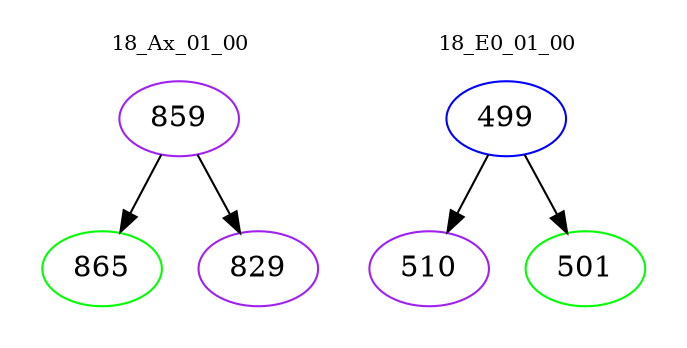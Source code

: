 digraph{
subgraph cluster_0 {
color = white
label = "18_Ax_01_00";
fontsize=10;
T0_859 [label="859", color="purple"]
T0_859 -> T0_865 [color="black"]
T0_865 [label="865", color="green"]
T0_859 -> T0_829 [color="black"]
T0_829 [label="829", color="purple"]
}
subgraph cluster_1 {
color = white
label = "18_E0_01_00";
fontsize=10;
T1_499 [label="499", color="blue"]
T1_499 -> T1_510 [color="black"]
T1_510 [label="510", color="purple"]
T1_499 -> T1_501 [color="black"]
T1_501 [label="501", color="green"]
}
}
